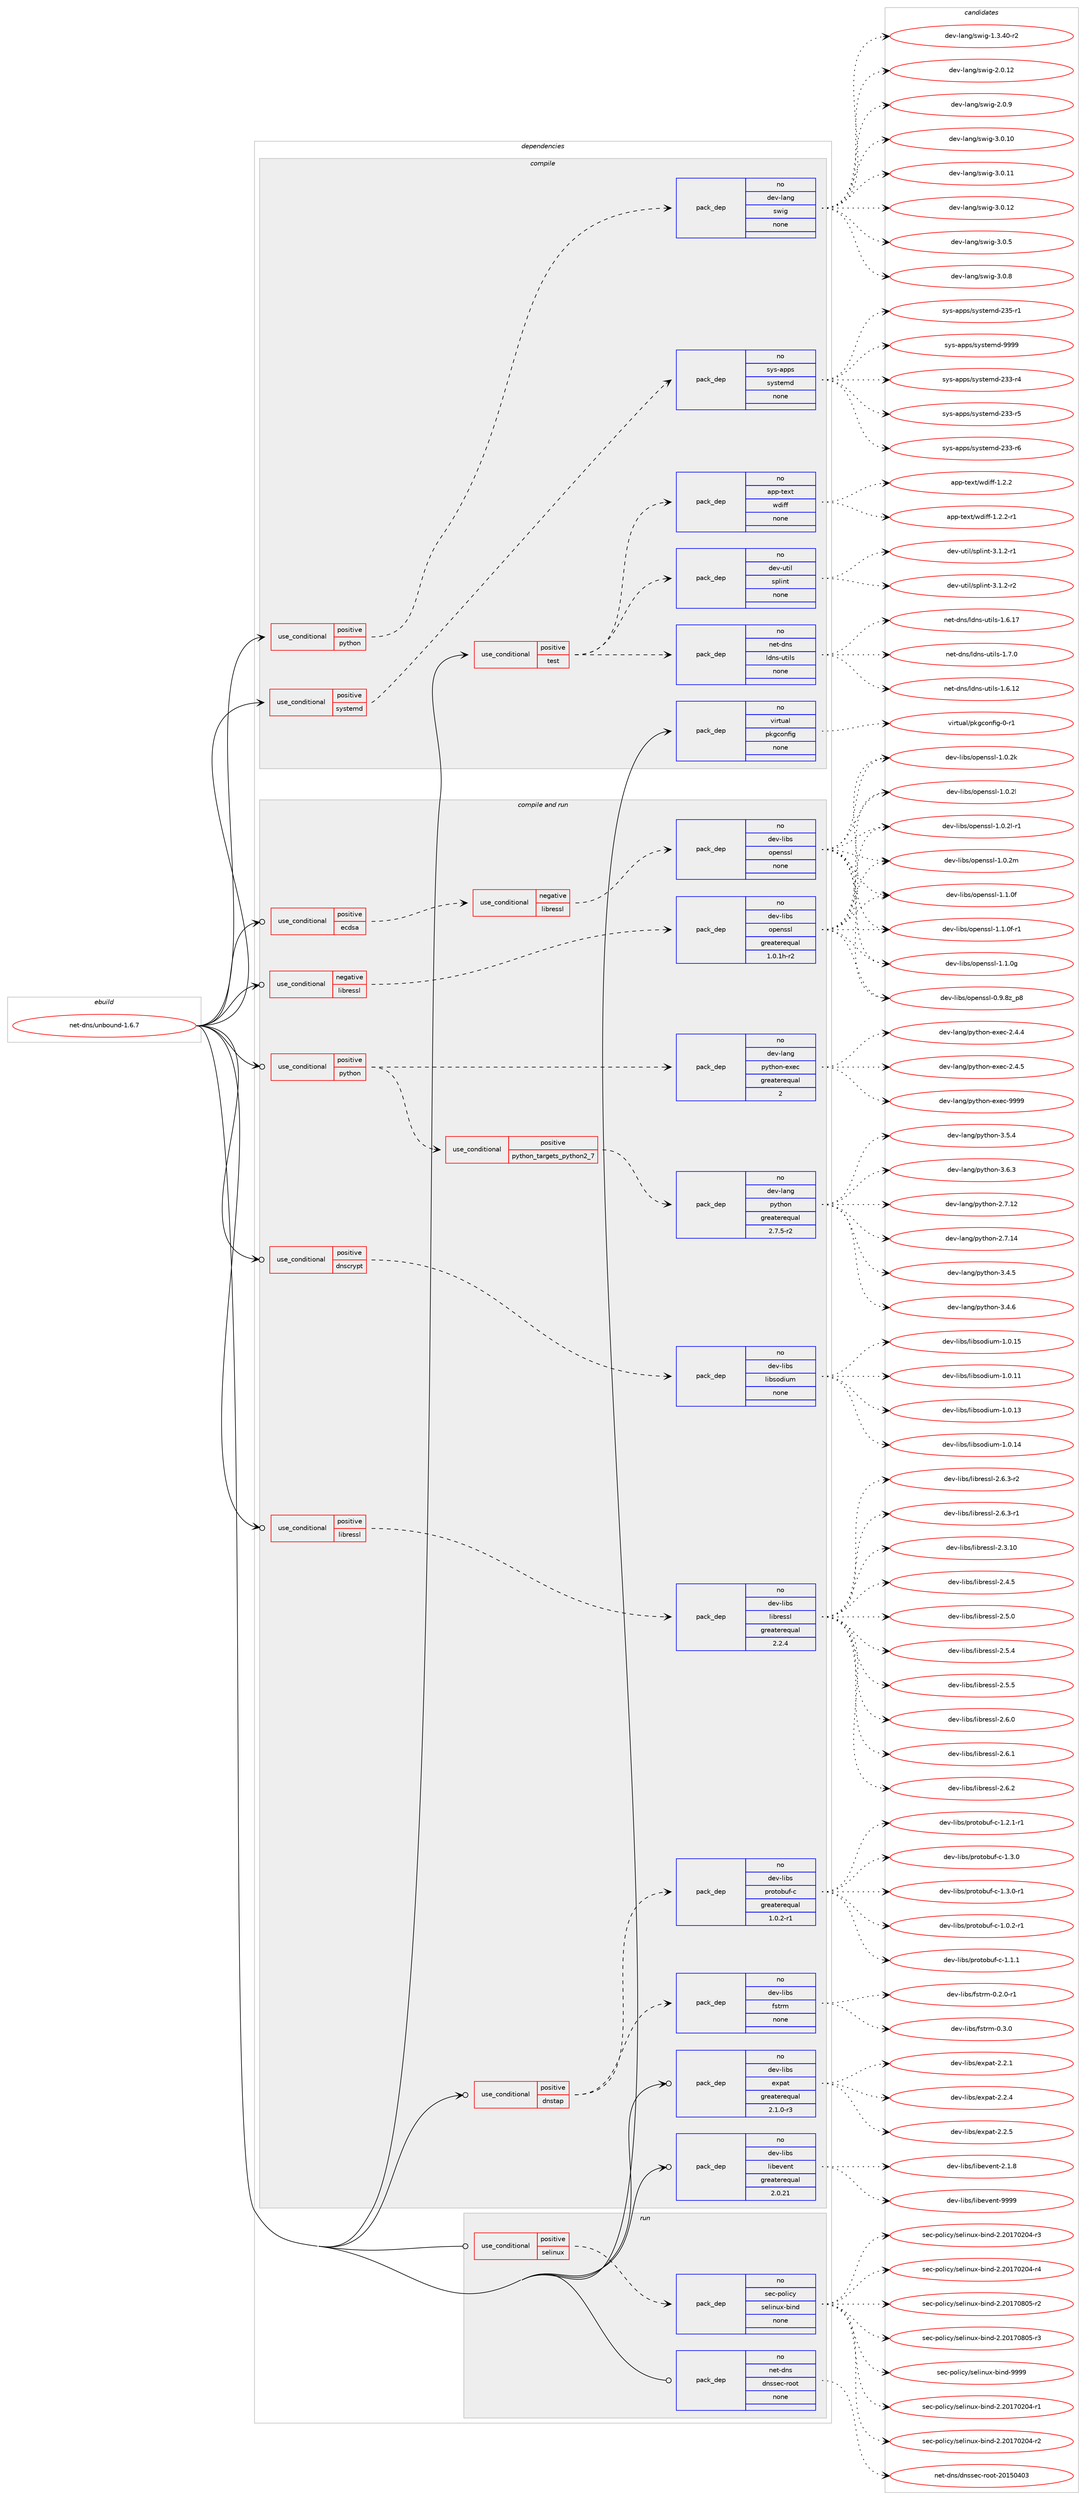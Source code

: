 digraph prolog {

# *************
# Graph options
# *************

newrank=true;
concentrate=true;
compound=true;
graph [rankdir=LR,fontname=Helvetica,fontsize=10,ranksep=1.5];#, ranksep=2.5, nodesep=0.2];
edge  [arrowhead=vee];
node  [fontname=Helvetica,fontsize=10];

# **********
# The ebuild
# **********

subgraph cluster_leftcol {
color=gray;
rank=same;
label=<<i>ebuild</i>>;
id [label="net-dns/unbound-1.6.7", color=red, width=4, href="../net-dns/unbound-1.6.7.svg"];
}

# ****************
# The dependencies
# ****************

subgraph cluster_midcol {
color=gray;
label=<<i>dependencies</i>>;
subgraph cluster_compile {
fillcolor="#eeeeee";
style=filled;
label=<<i>compile</i>>;
subgraph cond181 {
dependency478 [label=<<TABLE BORDER="0" CELLBORDER="1" CELLSPACING="0" CELLPADDING="4"><TR><TD ROWSPAN="3" CELLPADDING="10">use_conditional</TD></TR><TR><TD>positive</TD></TR><TR><TD>python</TD></TR></TABLE>>, shape=none, color=red];
subgraph pack290 {
dependency479 [label=<<TABLE BORDER="0" CELLBORDER="1" CELLSPACING="0" CELLPADDING="4" WIDTH="220"><TR><TD ROWSPAN="6" CELLPADDING="30">pack_dep</TD></TR><TR><TD WIDTH="110">no</TD></TR><TR><TD>dev-lang</TD></TR><TR><TD>swig</TD></TR><TR><TD>none</TD></TR><TR><TD></TD></TR></TABLE>>, shape=none, color=blue];
}
dependency478:e -> dependency479:w [weight=20,style="dashed",arrowhead="vee"];
}
id:e -> dependency478:w [weight=20,style="solid",arrowhead="vee"];
subgraph cond182 {
dependency480 [label=<<TABLE BORDER="0" CELLBORDER="1" CELLSPACING="0" CELLPADDING="4"><TR><TD ROWSPAN="3" CELLPADDING="10">use_conditional</TD></TR><TR><TD>positive</TD></TR><TR><TD>systemd</TD></TR></TABLE>>, shape=none, color=red];
subgraph pack291 {
dependency481 [label=<<TABLE BORDER="0" CELLBORDER="1" CELLSPACING="0" CELLPADDING="4" WIDTH="220"><TR><TD ROWSPAN="6" CELLPADDING="30">pack_dep</TD></TR><TR><TD WIDTH="110">no</TD></TR><TR><TD>sys-apps</TD></TR><TR><TD>systemd</TD></TR><TR><TD>none</TD></TR><TR><TD></TD></TR></TABLE>>, shape=none, color=blue];
}
dependency480:e -> dependency481:w [weight=20,style="dashed",arrowhead="vee"];
}
id:e -> dependency480:w [weight=20,style="solid",arrowhead="vee"];
subgraph cond183 {
dependency482 [label=<<TABLE BORDER="0" CELLBORDER="1" CELLSPACING="0" CELLPADDING="4"><TR><TD ROWSPAN="3" CELLPADDING="10">use_conditional</TD></TR><TR><TD>positive</TD></TR><TR><TD>test</TD></TR></TABLE>>, shape=none, color=red];
subgraph pack292 {
dependency483 [label=<<TABLE BORDER="0" CELLBORDER="1" CELLSPACING="0" CELLPADDING="4" WIDTH="220"><TR><TD ROWSPAN="6" CELLPADDING="30">pack_dep</TD></TR><TR><TD WIDTH="110">no</TD></TR><TR><TD>net-dns</TD></TR><TR><TD>ldns-utils</TD></TR><TR><TD>none</TD></TR><TR><TD></TD></TR></TABLE>>, shape=none, color=blue];
}
dependency482:e -> dependency483:w [weight=20,style="dashed",arrowhead="vee"];
subgraph pack293 {
dependency484 [label=<<TABLE BORDER="0" CELLBORDER="1" CELLSPACING="0" CELLPADDING="4" WIDTH="220"><TR><TD ROWSPAN="6" CELLPADDING="30">pack_dep</TD></TR><TR><TD WIDTH="110">no</TD></TR><TR><TD>dev-util</TD></TR><TR><TD>splint</TD></TR><TR><TD>none</TD></TR><TR><TD></TD></TR></TABLE>>, shape=none, color=blue];
}
dependency482:e -> dependency484:w [weight=20,style="dashed",arrowhead="vee"];
subgraph pack294 {
dependency485 [label=<<TABLE BORDER="0" CELLBORDER="1" CELLSPACING="0" CELLPADDING="4" WIDTH="220"><TR><TD ROWSPAN="6" CELLPADDING="30">pack_dep</TD></TR><TR><TD WIDTH="110">no</TD></TR><TR><TD>app-text</TD></TR><TR><TD>wdiff</TD></TR><TR><TD>none</TD></TR><TR><TD></TD></TR></TABLE>>, shape=none, color=blue];
}
dependency482:e -> dependency485:w [weight=20,style="dashed",arrowhead="vee"];
}
id:e -> dependency482:w [weight=20,style="solid",arrowhead="vee"];
subgraph pack295 {
dependency486 [label=<<TABLE BORDER="0" CELLBORDER="1" CELLSPACING="0" CELLPADDING="4" WIDTH="220"><TR><TD ROWSPAN="6" CELLPADDING="30">pack_dep</TD></TR><TR><TD WIDTH="110">no</TD></TR><TR><TD>virtual</TD></TR><TR><TD>pkgconfig</TD></TR><TR><TD>none</TD></TR><TR><TD></TD></TR></TABLE>>, shape=none, color=blue];
}
id:e -> dependency486:w [weight=20,style="solid",arrowhead="vee"];
}
subgraph cluster_compileandrun {
fillcolor="#eeeeee";
style=filled;
label=<<i>compile and run</i>>;
subgraph cond184 {
dependency487 [label=<<TABLE BORDER="0" CELLBORDER="1" CELLSPACING="0" CELLPADDING="4"><TR><TD ROWSPAN="3" CELLPADDING="10">use_conditional</TD></TR><TR><TD>negative</TD></TR><TR><TD>libressl</TD></TR></TABLE>>, shape=none, color=red];
subgraph pack296 {
dependency488 [label=<<TABLE BORDER="0" CELLBORDER="1" CELLSPACING="0" CELLPADDING="4" WIDTH="220"><TR><TD ROWSPAN="6" CELLPADDING="30">pack_dep</TD></TR><TR><TD WIDTH="110">no</TD></TR><TR><TD>dev-libs</TD></TR><TR><TD>openssl</TD></TR><TR><TD>greaterequal</TD></TR><TR><TD>1.0.1h-r2</TD></TR></TABLE>>, shape=none, color=blue];
}
dependency487:e -> dependency488:w [weight=20,style="dashed",arrowhead="vee"];
}
id:e -> dependency487:w [weight=20,style="solid",arrowhead="odotvee"];
subgraph cond185 {
dependency489 [label=<<TABLE BORDER="0" CELLBORDER="1" CELLSPACING="0" CELLPADDING="4"><TR><TD ROWSPAN="3" CELLPADDING="10">use_conditional</TD></TR><TR><TD>positive</TD></TR><TR><TD>dnscrypt</TD></TR></TABLE>>, shape=none, color=red];
subgraph pack297 {
dependency490 [label=<<TABLE BORDER="0" CELLBORDER="1" CELLSPACING="0" CELLPADDING="4" WIDTH="220"><TR><TD ROWSPAN="6" CELLPADDING="30">pack_dep</TD></TR><TR><TD WIDTH="110">no</TD></TR><TR><TD>dev-libs</TD></TR><TR><TD>libsodium</TD></TR><TR><TD>none</TD></TR><TR><TD></TD></TR></TABLE>>, shape=none, color=blue];
}
dependency489:e -> dependency490:w [weight=20,style="dashed",arrowhead="vee"];
}
id:e -> dependency489:w [weight=20,style="solid",arrowhead="odotvee"];
subgraph cond186 {
dependency491 [label=<<TABLE BORDER="0" CELLBORDER="1" CELLSPACING="0" CELLPADDING="4"><TR><TD ROWSPAN="3" CELLPADDING="10">use_conditional</TD></TR><TR><TD>positive</TD></TR><TR><TD>dnstap</TD></TR></TABLE>>, shape=none, color=red];
subgraph pack298 {
dependency492 [label=<<TABLE BORDER="0" CELLBORDER="1" CELLSPACING="0" CELLPADDING="4" WIDTH="220"><TR><TD ROWSPAN="6" CELLPADDING="30">pack_dep</TD></TR><TR><TD WIDTH="110">no</TD></TR><TR><TD>dev-libs</TD></TR><TR><TD>fstrm</TD></TR><TR><TD>none</TD></TR><TR><TD></TD></TR></TABLE>>, shape=none, color=blue];
}
dependency491:e -> dependency492:w [weight=20,style="dashed",arrowhead="vee"];
subgraph pack299 {
dependency493 [label=<<TABLE BORDER="0" CELLBORDER="1" CELLSPACING="0" CELLPADDING="4" WIDTH="220"><TR><TD ROWSPAN="6" CELLPADDING="30">pack_dep</TD></TR><TR><TD WIDTH="110">no</TD></TR><TR><TD>dev-libs</TD></TR><TR><TD>protobuf-c</TD></TR><TR><TD>greaterequal</TD></TR><TR><TD>1.0.2-r1</TD></TR></TABLE>>, shape=none, color=blue];
}
dependency491:e -> dependency493:w [weight=20,style="dashed",arrowhead="vee"];
}
id:e -> dependency491:w [weight=20,style="solid",arrowhead="odotvee"];
subgraph cond187 {
dependency494 [label=<<TABLE BORDER="0" CELLBORDER="1" CELLSPACING="0" CELLPADDING="4"><TR><TD ROWSPAN="3" CELLPADDING="10">use_conditional</TD></TR><TR><TD>positive</TD></TR><TR><TD>ecdsa</TD></TR></TABLE>>, shape=none, color=red];
subgraph cond188 {
dependency495 [label=<<TABLE BORDER="0" CELLBORDER="1" CELLSPACING="0" CELLPADDING="4"><TR><TD ROWSPAN="3" CELLPADDING="10">use_conditional</TD></TR><TR><TD>negative</TD></TR><TR><TD>libressl</TD></TR></TABLE>>, shape=none, color=red];
subgraph pack300 {
dependency496 [label=<<TABLE BORDER="0" CELLBORDER="1" CELLSPACING="0" CELLPADDING="4" WIDTH="220"><TR><TD ROWSPAN="6" CELLPADDING="30">pack_dep</TD></TR><TR><TD WIDTH="110">no</TD></TR><TR><TD>dev-libs</TD></TR><TR><TD>openssl</TD></TR><TR><TD>none</TD></TR><TR><TD></TD></TR></TABLE>>, shape=none, color=blue];
}
dependency495:e -> dependency496:w [weight=20,style="dashed",arrowhead="vee"];
}
dependency494:e -> dependency495:w [weight=20,style="dashed",arrowhead="vee"];
}
id:e -> dependency494:w [weight=20,style="solid",arrowhead="odotvee"];
subgraph cond189 {
dependency497 [label=<<TABLE BORDER="0" CELLBORDER="1" CELLSPACING="0" CELLPADDING="4"><TR><TD ROWSPAN="3" CELLPADDING="10">use_conditional</TD></TR><TR><TD>positive</TD></TR><TR><TD>libressl</TD></TR></TABLE>>, shape=none, color=red];
subgraph pack301 {
dependency498 [label=<<TABLE BORDER="0" CELLBORDER="1" CELLSPACING="0" CELLPADDING="4" WIDTH="220"><TR><TD ROWSPAN="6" CELLPADDING="30">pack_dep</TD></TR><TR><TD WIDTH="110">no</TD></TR><TR><TD>dev-libs</TD></TR><TR><TD>libressl</TD></TR><TR><TD>greaterequal</TD></TR><TR><TD>2.2.4</TD></TR></TABLE>>, shape=none, color=blue];
}
dependency497:e -> dependency498:w [weight=20,style="dashed",arrowhead="vee"];
}
id:e -> dependency497:w [weight=20,style="solid",arrowhead="odotvee"];
subgraph cond190 {
dependency499 [label=<<TABLE BORDER="0" CELLBORDER="1" CELLSPACING="0" CELLPADDING="4"><TR><TD ROWSPAN="3" CELLPADDING="10">use_conditional</TD></TR><TR><TD>positive</TD></TR><TR><TD>python</TD></TR></TABLE>>, shape=none, color=red];
subgraph cond191 {
dependency500 [label=<<TABLE BORDER="0" CELLBORDER="1" CELLSPACING="0" CELLPADDING="4"><TR><TD ROWSPAN="3" CELLPADDING="10">use_conditional</TD></TR><TR><TD>positive</TD></TR><TR><TD>python_targets_python2_7</TD></TR></TABLE>>, shape=none, color=red];
subgraph pack302 {
dependency501 [label=<<TABLE BORDER="0" CELLBORDER="1" CELLSPACING="0" CELLPADDING="4" WIDTH="220"><TR><TD ROWSPAN="6" CELLPADDING="30">pack_dep</TD></TR><TR><TD WIDTH="110">no</TD></TR><TR><TD>dev-lang</TD></TR><TR><TD>python</TD></TR><TR><TD>greaterequal</TD></TR><TR><TD>2.7.5-r2</TD></TR></TABLE>>, shape=none, color=blue];
}
dependency500:e -> dependency501:w [weight=20,style="dashed",arrowhead="vee"];
}
dependency499:e -> dependency500:w [weight=20,style="dashed",arrowhead="vee"];
subgraph pack303 {
dependency502 [label=<<TABLE BORDER="0" CELLBORDER="1" CELLSPACING="0" CELLPADDING="4" WIDTH="220"><TR><TD ROWSPAN="6" CELLPADDING="30">pack_dep</TD></TR><TR><TD WIDTH="110">no</TD></TR><TR><TD>dev-lang</TD></TR><TR><TD>python-exec</TD></TR><TR><TD>greaterequal</TD></TR><TR><TD>2</TD></TR></TABLE>>, shape=none, color=blue];
}
dependency499:e -> dependency502:w [weight=20,style="dashed",arrowhead="vee"];
}
id:e -> dependency499:w [weight=20,style="solid",arrowhead="odotvee"];
subgraph pack304 {
dependency503 [label=<<TABLE BORDER="0" CELLBORDER="1" CELLSPACING="0" CELLPADDING="4" WIDTH="220"><TR><TD ROWSPAN="6" CELLPADDING="30">pack_dep</TD></TR><TR><TD WIDTH="110">no</TD></TR><TR><TD>dev-libs</TD></TR><TR><TD>expat</TD></TR><TR><TD>greaterequal</TD></TR><TR><TD>2.1.0-r3</TD></TR></TABLE>>, shape=none, color=blue];
}
id:e -> dependency503:w [weight=20,style="solid",arrowhead="odotvee"];
subgraph pack305 {
dependency504 [label=<<TABLE BORDER="0" CELLBORDER="1" CELLSPACING="0" CELLPADDING="4" WIDTH="220"><TR><TD ROWSPAN="6" CELLPADDING="30">pack_dep</TD></TR><TR><TD WIDTH="110">no</TD></TR><TR><TD>dev-libs</TD></TR><TR><TD>libevent</TD></TR><TR><TD>greaterequal</TD></TR><TR><TD>2.0.21</TD></TR></TABLE>>, shape=none, color=blue];
}
id:e -> dependency504:w [weight=20,style="solid",arrowhead="odotvee"];
}
subgraph cluster_run {
fillcolor="#eeeeee";
style=filled;
label=<<i>run</i>>;
subgraph cond192 {
dependency505 [label=<<TABLE BORDER="0" CELLBORDER="1" CELLSPACING="0" CELLPADDING="4"><TR><TD ROWSPAN="3" CELLPADDING="10">use_conditional</TD></TR><TR><TD>positive</TD></TR><TR><TD>selinux</TD></TR></TABLE>>, shape=none, color=red];
subgraph pack306 {
dependency506 [label=<<TABLE BORDER="0" CELLBORDER="1" CELLSPACING="0" CELLPADDING="4" WIDTH="220"><TR><TD ROWSPAN="6" CELLPADDING="30">pack_dep</TD></TR><TR><TD WIDTH="110">no</TD></TR><TR><TD>sec-policy</TD></TR><TR><TD>selinux-bind</TD></TR><TR><TD>none</TD></TR><TR><TD></TD></TR></TABLE>>, shape=none, color=blue];
}
dependency505:e -> dependency506:w [weight=20,style="dashed",arrowhead="vee"];
}
id:e -> dependency505:w [weight=20,style="solid",arrowhead="odot"];
subgraph pack307 {
dependency507 [label=<<TABLE BORDER="0" CELLBORDER="1" CELLSPACING="0" CELLPADDING="4" WIDTH="220"><TR><TD ROWSPAN="6" CELLPADDING="30">pack_dep</TD></TR><TR><TD WIDTH="110">no</TD></TR><TR><TD>net-dns</TD></TR><TR><TD>dnssec-root</TD></TR><TR><TD>none</TD></TR><TR><TD></TD></TR></TABLE>>, shape=none, color=blue];
}
id:e -> dependency507:w [weight=20,style="solid",arrowhead="odot"];
}
}

# **************
# The candidates
# **************

subgraph cluster_choices {
rank=same;
color=gray;
label=<<i>candidates</i>>;

subgraph choice290 {
color=black;
nodesep=1;
choice100101118451089711010347115119105103454946514652484511450 [label="dev-lang/swig-1.3.40-r2", color=red, width=4,href="../dev-lang/swig-1.3.40-r2.svg"];
choice10010111845108971101034711511910510345504648464950 [label="dev-lang/swig-2.0.12", color=red, width=4,href="../dev-lang/swig-2.0.12.svg"];
choice100101118451089711010347115119105103455046484657 [label="dev-lang/swig-2.0.9", color=red, width=4,href="../dev-lang/swig-2.0.9.svg"];
choice10010111845108971101034711511910510345514648464948 [label="dev-lang/swig-3.0.10", color=red, width=4,href="../dev-lang/swig-3.0.10.svg"];
choice10010111845108971101034711511910510345514648464949 [label="dev-lang/swig-3.0.11", color=red, width=4,href="../dev-lang/swig-3.0.11.svg"];
choice10010111845108971101034711511910510345514648464950 [label="dev-lang/swig-3.0.12", color=red, width=4,href="../dev-lang/swig-3.0.12.svg"];
choice100101118451089711010347115119105103455146484653 [label="dev-lang/swig-3.0.5", color=red, width=4,href="../dev-lang/swig-3.0.5.svg"];
choice100101118451089711010347115119105103455146484656 [label="dev-lang/swig-3.0.8", color=red, width=4,href="../dev-lang/swig-3.0.8.svg"];
dependency479:e -> choice100101118451089711010347115119105103454946514652484511450:w [style=dotted,weight="100"];
dependency479:e -> choice10010111845108971101034711511910510345504648464950:w [style=dotted,weight="100"];
dependency479:e -> choice100101118451089711010347115119105103455046484657:w [style=dotted,weight="100"];
dependency479:e -> choice10010111845108971101034711511910510345514648464948:w [style=dotted,weight="100"];
dependency479:e -> choice10010111845108971101034711511910510345514648464949:w [style=dotted,weight="100"];
dependency479:e -> choice10010111845108971101034711511910510345514648464950:w [style=dotted,weight="100"];
dependency479:e -> choice100101118451089711010347115119105103455146484653:w [style=dotted,weight="100"];
dependency479:e -> choice100101118451089711010347115119105103455146484656:w [style=dotted,weight="100"];
}
subgraph choice291 {
color=black;
nodesep=1;
choice115121115459711211211547115121115116101109100455051514511452 [label="sys-apps/systemd-233-r4", color=red, width=4,href="../sys-apps/systemd-233-r4.svg"];
choice115121115459711211211547115121115116101109100455051514511453 [label="sys-apps/systemd-233-r5", color=red, width=4,href="../sys-apps/systemd-233-r5.svg"];
choice115121115459711211211547115121115116101109100455051514511454 [label="sys-apps/systemd-233-r6", color=red, width=4,href="../sys-apps/systemd-233-r6.svg"];
choice115121115459711211211547115121115116101109100455051534511449 [label="sys-apps/systemd-235-r1", color=red, width=4,href="../sys-apps/systemd-235-r1.svg"];
choice1151211154597112112115471151211151161011091004557575757 [label="sys-apps/systemd-9999", color=red, width=4,href="../sys-apps/systemd-9999.svg"];
dependency481:e -> choice115121115459711211211547115121115116101109100455051514511452:w [style=dotted,weight="100"];
dependency481:e -> choice115121115459711211211547115121115116101109100455051514511453:w [style=dotted,weight="100"];
dependency481:e -> choice115121115459711211211547115121115116101109100455051514511454:w [style=dotted,weight="100"];
dependency481:e -> choice115121115459711211211547115121115116101109100455051534511449:w [style=dotted,weight="100"];
dependency481:e -> choice1151211154597112112115471151211151161011091004557575757:w [style=dotted,weight="100"];
}
subgraph choice292 {
color=black;
nodesep=1;
choice11010111645100110115471081001101154511711610510811545494654464950 [label="net-dns/ldns-utils-1.6.12", color=red, width=4,href="../net-dns/ldns-utils-1.6.12.svg"];
choice11010111645100110115471081001101154511711610510811545494654464955 [label="net-dns/ldns-utils-1.6.17", color=red, width=4,href="../net-dns/ldns-utils-1.6.17.svg"];
choice110101116451001101154710810011011545117116105108115454946554648 [label="net-dns/ldns-utils-1.7.0", color=red, width=4,href="../net-dns/ldns-utils-1.7.0.svg"];
dependency483:e -> choice11010111645100110115471081001101154511711610510811545494654464950:w [style=dotted,weight="100"];
dependency483:e -> choice11010111645100110115471081001101154511711610510811545494654464955:w [style=dotted,weight="100"];
dependency483:e -> choice110101116451001101154710810011011545117116105108115454946554648:w [style=dotted,weight="100"];
}
subgraph choice293 {
color=black;
nodesep=1;
choice10010111845117116105108471151121081051101164551464946504511449 [label="dev-util/splint-3.1.2-r1", color=red, width=4,href="../dev-util/splint-3.1.2-r1.svg"];
choice10010111845117116105108471151121081051101164551464946504511450 [label="dev-util/splint-3.1.2-r2", color=red, width=4,href="../dev-util/splint-3.1.2-r2.svg"];
dependency484:e -> choice10010111845117116105108471151121081051101164551464946504511449:w [style=dotted,weight="100"];
dependency484:e -> choice10010111845117116105108471151121081051101164551464946504511450:w [style=dotted,weight="100"];
}
subgraph choice294 {
color=black;
nodesep=1;
choice971121124511610112011647119100105102102454946504650 [label="app-text/wdiff-1.2.2", color=red, width=4,href="../app-text/wdiff-1.2.2.svg"];
choice9711211245116101120116471191001051021024549465046504511449 [label="app-text/wdiff-1.2.2-r1", color=red, width=4,href="../app-text/wdiff-1.2.2-r1.svg"];
dependency485:e -> choice971121124511610112011647119100105102102454946504650:w [style=dotted,weight="100"];
dependency485:e -> choice9711211245116101120116471191001051021024549465046504511449:w [style=dotted,weight="100"];
}
subgraph choice295 {
color=black;
nodesep=1;
choice11810511411611797108471121071039911111010210510345484511449 [label="virtual/pkgconfig-0-r1", color=red, width=4,href="../virtual/pkgconfig-0-r1.svg"];
dependency486:e -> choice11810511411611797108471121071039911111010210510345484511449:w [style=dotted,weight="100"];
}
subgraph choice296 {
color=black;
nodesep=1;
choice1001011184510810598115471111121011101151151084548465746561229511256 [label="dev-libs/openssl-0.9.8z_p8", color=red, width=4,href="../dev-libs/openssl-0.9.8z_p8.svg"];
choice100101118451081059811547111112101110115115108454946484650107 [label="dev-libs/openssl-1.0.2k", color=red, width=4,href="../dev-libs/openssl-1.0.2k.svg"];
choice100101118451081059811547111112101110115115108454946484650108 [label="dev-libs/openssl-1.0.2l", color=red, width=4,href="../dev-libs/openssl-1.0.2l.svg"];
choice1001011184510810598115471111121011101151151084549464846501084511449 [label="dev-libs/openssl-1.0.2l-r1", color=red, width=4,href="../dev-libs/openssl-1.0.2l-r1.svg"];
choice100101118451081059811547111112101110115115108454946484650109 [label="dev-libs/openssl-1.0.2m", color=red, width=4,href="../dev-libs/openssl-1.0.2m.svg"];
choice100101118451081059811547111112101110115115108454946494648102 [label="dev-libs/openssl-1.1.0f", color=red, width=4,href="../dev-libs/openssl-1.1.0f.svg"];
choice1001011184510810598115471111121011101151151084549464946481024511449 [label="dev-libs/openssl-1.1.0f-r1", color=red, width=4,href="../dev-libs/openssl-1.1.0f-r1.svg"];
choice100101118451081059811547111112101110115115108454946494648103 [label="dev-libs/openssl-1.1.0g", color=red, width=4,href="../dev-libs/openssl-1.1.0g.svg"];
dependency488:e -> choice1001011184510810598115471111121011101151151084548465746561229511256:w [style=dotted,weight="100"];
dependency488:e -> choice100101118451081059811547111112101110115115108454946484650107:w [style=dotted,weight="100"];
dependency488:e -> choice100101118451081059811547111112101110115115108454946484650108:w [style=dotted,weight="100"];
dependency488:e -> choice1001011184510810598115471111121011101151151084549464846501084511449:w [style=dotted,weight="100"];
dependency488:e -> choice100101118451081059811547111112101110115115108454946484650109:w [style=dotted,weight="100"];
dependency488:e -> choice100101118451081059811547111112101110115115108454946494648102:w [style=dotted,weight="100"];
dependency488:e -> choice1001011184510810598115471111121011101151151084549464946481024511449:w [style=dotted,weight="100"];
dependency488:e -> choice100101118451081059811547111112101110115115108454946494648103:w [style=dotted,weight="100"];
}
subgraph choice297 {
color=black;
nodesep=1;
choice1001011184510810598115471081059811511110010511710945494648464949 [label="dev-libs/libsodium-1.0.11", color=red, width=4,href="../dev-libs/libsodium-1.0.11.svg"];
choice1001011184510810598115471081059811511110010511710945494648464951 [label="dev-libs/libsodium-1.0.13", color=red, width=4,href="../dev-libs/libsodium-1.0.13.svg"];
choice1001011184510810598115471081059811511110010511710945494648464952 [label="dev-libs/libsodium-1.0.14", color=red, width=4,href="../dev-libs/libsodium-1.0.14.svg"];
choice1001011184510810598115471081059811511110010511710945494648464953 [label="dev-libs/libsodium-1.0.15", color=red, width=4,href="../dev-libs/libsodium-1.0.15.svg"];
dependency490:e -> choice1001011184510810598115471081059811511110010511710945494648464949:w [style=dotted,weight="100"];
dependency490:e -> choice1001011184510810598115471081059811511110010511710945494648464951:w [style=dotted,weight="100"];
dependency490:e -> choice1001011184510810598115471081059811511110010511710945494648464952:w [style=dotted,weight="100"];
dependency490:e -> choice1001011184510810598115471081059811511110010511710945494648464953:w [style=dotted,weight="100"];
}
subgraph choice298 {
color=black;
nodesep=1;
choice1001011184510810598115471021151161141094548465046484511449 [label="dev-libs/fstrm-0.2.0-r1", color=red, width=4,href="../dev-libs/fstrm-0.2.0-r1.svg"];
choice100101118451081059811547102115116114109454846514648 [label="dev-libs/fstrm-0.3.0", color=red, width=4,href="../dev-libs/fstrm-0.3.0.svg"];
dependency492:e -> choice1001011184510810598115471021151161141094548465046484511449:w [style=dotted,weight="100"];
dependency492:e -> choice100101118451081059811547102115116114109454846514648:w [style=dotted,weight="100"];
}
subgraph choice299 {
color=black;
nodesep=1;
choice1001011184510810598115471121141111161119811710245994549464846504511449 [label="dev-libs/protobuf-c-1.0.2-r1", color=red, width=4,href="../dev-libs/protobuf-c-1.0.2-r1.svg"];
choice100101118451081059811547112114111116111981171024599454946494649 [label="dev-libs/protobuf-c-1.1.1", color=red, width=4,href="../dev-libs/protobuf-c-1.1.1.svg"];
choice1001011184510810598115471121141111161119811710245994549465046494511449 [label="dev-libs/protobuf-c-1.2.1-r1", color=red, width=4,href="../dev-libs/protobuf-c-1.2.1-r1.svg"];
choice100101118451081059811547112114111116111981171024599454946514648 [label="dev-libs/protobuf-c-1.3.0", color=red, width=4,href="../dev-libs/protobuf-c-1.3.0.svg"];
choice1001011184510810598115471121141111161119811710245994549465146484511449 [label="dev-libs/protobuf-c-1.3.0-r1", color=red, width=4,href="../dev-libs/protobuf-c-1.3.0-r1.svg"];
dependency493:e -> choice1001011184510810598115471121141111161119811710245994549464846504511449:w [style=dotted,weight="100"];
dependency493:e -> choice100101118451081059811547112114111116111981171024599454946494649:w [style=dotted,weight="100"];
dependency493:e -> choice1001011184510810598115471121141111161119811710245994549465046494511449:w [style=dotted,weight="100"];
dependency493:e -> choice100101118451081059811547112114111116111981171024599454946514648:w [style=dotted,weight="100"];
dependency493:e -> choice1001011184510810598115471121141111161119811710245994549465146484511449:w [style=dotted,weight="100"];
}
subgraph choice300 {
color=black;
nodesep=1;
choice1001011184510810598115471111121011101151151084548465746561229511256 [label="dev-libs/openssl-0.9.8z_p8", color=red, width=4,href="../dev-libs/openssl-0.9.8z_p8.svg"];
choice100101118451081059811547111112101110115115108454946484650107 [label="dev-libs/openssl-1.0.2k", color=red, width=4,href="../dev-libs/openssl-1.0.2k.svg"];
choice100101118451081059811547111112101110115115108454946484650108 [label="dev-libs/openssl-1.0.2l", color=red, width=4,href="../dev-libs/openssl-1.0.2l.svg"];
choice1001011184510810598115471111121011101151151084549464846501084511449 [label="dev-libs/openssl-1.0.2l-r1", color=red, width=4,href="../dev-libs/openssl-1.0.2l-r1.svg"];
choice100101118451081059811547111112101110115115108454946484650109 [label="dev-libs/openssl-1.0.2m", color=red, width=4,href="../dev-libs/openssl-1.0.2m.svg"];
choice100101118451081059811547111112101110115115108454946494648102 [label="dev-libs/openssl-1.1.0f", color=red, width=4,href="../dev-libs/openssl-1.1.0f.svg"];
choice1001011184510810598115471111121011101151151084549464946481024511449 [label="dev-libs/openssl-1.1.0f-r1", color=red, width=4,href="../dev-libs/openssl-1.1.0f-r1.svg"];
choice100101118451081059811547111112101110115115108454946494648103 [label="dev-libs/openssl-1.1.0g", color=red, width=4,href="../dev-libs/openssl-1.1.0g.svg"];
dependency496:e -> choice1001011184510810598115471111121011101151151084548465746561229511256:w [style=dotted,weight="100"];
dependency496:e -> choice100101118451081059811547111112101110115115108454946484650107:w [style=dotted,weight="100"];
dependency496:e -> choice100101118451081059811547111112101110115115108454946484650108:w [style=dotted,weight="100"];
dependency496:e -> choice1001011184510810598115471111121011101151151084549464846501084511449:w [style=dotted,weight="100"];
dependency496:e -> choice100101118451081059811547111112101110115115108454946484650109:w [style=dotted,weight="100"];
dependency496:e -> choice100101118451081059811547111112101110115115108454946494648102:w [style=dotted,weight="100"];
dependency496:e -> choice1001011184510810598115471111121011101151151084549464946481024511449:w [style=dotted,weight="100"];
dependency496:e -> choice100101118451081059811547111112101110115115108454946494648103:w [style=dotted,weight="100"];
}
subgraph choice301 {
color=black;
nodesep=1;
choice100101118451081059811547108105981141011151151084550465446514511449 [label="dev-libs/libressl-2.6.3-r1", color=red, width=4,href="../dev-libs/libressl-2.6.3-r1.svg"];
choice1001011184510810598115471081059811410111511510845504651464948 [label="dev-libs/libressl-2.3.10", color=red, width=4,href="../dev-libs/libressl-2.3.10.svg"];
choice10010111845108105981154710810598114101115115108455046524653 [label="dev-libs/libressl-2.4.5", color=red, width=4,href="../dev-libs/libressl-2.4.5.svg"];
choice10010111845108105981154710810598114101115115108455046534648 [label="dev-libs/libressl-2.5.0", color=red, width=4,href="../dev-libs/libressl-2.5.0.svg"];
choice10010111845108105981154710810598114101115115108455046534652 [label="dev-libs/libressl-2.5.4", color=red, width=4,href="../dev-libs/libressl-2.5.4.svg"];
choice10010111845108105981154710810598114101115115108455046534653 [label="dev-libs/libressl-2.5.5", color=red, width=4,href="../dev-libs/libressl-2.5.5.svg"];
choice10010111845108105981154710810598114101115115108455046544648 [label="dev-libs/libressl-2.6.0", color=red, width=4,href="../dev-libs/libressl-2.6.0.svg"];
choice10010111845108105981154710810598114101115115108455046544649 [label="dev-libs/libressl-2.6.1", color=red, width=4,href="../dev-libs/libressl-2.6.1.svg"];
choice10010111845108105981154710810598114101115115108455046544650 [label="dev-libs/libressl-2.6.2", color=red, width=4,href="../dev-libs/libressl-2.6.2.svg"];
choice100101118451081059811547108105981141011151151084550465446514511450 [label="dev-libs/libressl-2.6.3-r2", color=red, width=4,href="../dev-libs/libressl-2.6.3-r2.svg"];
dependency498:e -> choice100101118451081059811547108105981141011151151084550465446514511449:w [style=dotted,weight="100"];
dependency498:e -> choice1001011184510810598115471081059811410111511510845504651464948:w [style=dotted,weight="100"];
dependency498:e -> choice10010111845108105981154710810598114101115115108455046524653:w [style=dotted,weight="100"];
dependency498:e -> choice10010111845108105981154710810598114101115115108455046534648:w [style=dotted,weight="100"];
dependency498:e -> choice10010111845108105981154710810598114101115115108455046534652:w [style=dotted,weight="100"];
dependency498:e -> choice10010111845108105981154710810598114101115115108455046534653:w [style=dotted,weight="100"];
dependency498:e -> choice10010111845108105981154710810598114101115115108455046544648:w [style=dotted,weight="100"];
dependency498:e -> choice10010111845108105981154710810598114101115115108455046544649:w [style=dotted,weight="100"];
dependency498:e -> choice10010111845108105981154710810598114101115115108455046544650:w [style=dotted,weight="100"];
dependency498:e -> choice100101118451081059811547108105981141011151151084550465446514511450:w [style=dotted,weight="100"];
}
subgraph choice302 {
color=black;
nodesep=1;
choice10010111845108971101034711212111610411111045504655464950 [label="dev-lang/python-2.7.12", color=red, width=4,href="../dev-lang/python-2.7.12.svg"];
choice10010111845108971101034711212111610411111045504655464952 [label="dev-lang/python-2.7.14", color=red, width=4,href="../dev-lang/python-2.7.14.svg"];
choice100101118451089711010347112121116104111110455146524653 [label="dev-lang/python-3.4.5", color=red, width=4,href="../dev-lang/python-3.4.5.svg"];
choice100101118451089711010347112121116104111110455146524654 [label="dev-lang/python-3.4.6", color=red, width=4,href="../dev-lang/python-3.4.6.svg"];
choice100101118451089711010347112121116104111110455146534652 [label="dev-lang/python-3.5.4", color=red, width=4,href="../dev-lang/python-3.5.4.svg"];
choice100101118451089711010347112121116104111110455146544651 [label="dev-lang/python-3.6.3", color=red, width=4,href="../dev-lang/python-3.6.3.svg"];
dependency501:e -> choice10010111845108971101034711212111610411111045504655464950:w [style=dotted,weight="100"];
dependency501:e -> choice10010111845108971101034711212111610411111045504655464952:w [style=dotted,weight="100"];
dependency501:e -> choice100101118451089711010347112121116104111110455146524653:w [style=dotted,weight="100"];
dependency501:e -> choice100101118451089711010347112121116104111110455146524654:w [style=dotted,weight="100"];
dependency501:e -> choice100101118451089711010347112121116104111110455146534652:w [style=dotted,weight="100"];
dependency501:e -> choice100101118451089711010347112121116104111110455146544651:w [style=dotted,weight="100"];
}
subgraph choice303 {
color=black;
nodesep=1;
choice1001011184510897110103471121211161041111104510112010199455046524652 [label="dev-lang/python-exec-2.4.4", color=red, width=4,href="../dev-lang/python-exec-2.4.4.svg"];
choice1001011184510897110103471121211161041111104510112010199455046524653 [label="dev-lang/python-exec-2.4.5", color=red, width=4,href="../dev-lang/python-exec-2.4.5.svg"];
choice10010111845108971101034711212111610411111045101120101994557575757 [label="dev-lang/python-exec-9999", color=red, width=4,href="../dev-lang/python-exec-9999.svg"];
dependency502:e -> choice1001011184510897110103471121211161041111104510112010199455046524652:w [style=dotted,weight="100"];
dependency502:e -> choice1001011184510897110103471121211161041111104510112010199455046524653:w [style=dotted,weight="100"];
dependency502:e -> choice10010111845108971101034711212111610411111045101120101994557575757:w [style=dotted,weight="100"];
}
subgraph choice304 {
color=black;
nodesep=1;
choice10010111845108105981154710112011297116455046504649 [label="dev-libs/expat-2.2.1", color=red, width=4,href="../dev-libs/expat-2.2.1.svg"];
choice10010111845108105981154710112011297116455046504652 [label="dev-libs/expat-2.2.4", color=red, width=4,href="../dev-libs/expat-2.2.4.svg"];
choice10010111845108105981154710112011297116455046504653 [label="dev-libs/expat-2.2.5", color=red, width=4,href="../dev-libs/expat-2.2.5.svg"];
dependency503:e -> choice10010111845108105981154710112011297116455046504649:w [style=dotted,weight="100"];
dependency503:e -> choice10010111845108105981154710112011297116455046504652:w [style=dotted,weight="100"];
dependency503:e -> choice10010111845108105981154710112011297116455046504653:w [style=dotted,weight="100"];
}
subgraph choice305 {
color=black;
nodesep=1;
choice10010111845108105981154710810598101118101110116455046494656 [label="dev-libs/libevent-2.1.8", color=red, width=4,href="../dev-libs/libevent-2.1.8.svg"];
choice100101118451081059811547108105981011181011101164557575757 [label="dev-libs/libevent-9999", color=red, width=4,href="../dev-libs/libevent-9999.svg"];
dependency504:e -> choice10010111845108105981154710810598101118101110116455046494656:w [style=dotted,weight="100"];
dependency504:e -> choice100101118451081059811547108105981011181011101164557575757:w [style=dotted,weight="100"];
}
subgraph choice306 {
color=black;
nodesep=1;
choice11510199451121111081059912147115101108105110117120459810511010045504650484955485048524511449 [label="sec-policy/selinux-bind-2.20170204-r1", color=red, width=4,href="../sec-policy/selinux-bind-2.20170204-r1.svg"];
choice11510199451121111081059912147115101108105110117120459810511010045504650484955485048524511450 [label="sec-policy/selinux-bind-2.20170204-r2", color=red, width=4,href="../sec-policy/selinux-bind-2.20170204-r2.svg"];
choice11510199451121111081059912147115101108105110117120459810511010045504650484955485048524511451 [label="sec-policy/selinux-bind-2.20170204-r3", color=red, width=4,href="../sec-policy/selinux-bind-2.20170204-r3.svg"];
choice11510199451121111081059912147115101108105110117120459810511010045504650484955485048524511452 [label="sec-policy/selinux-bind-2.20170204-r4", color=red, width=4,href="../sec-policy/selinux-bind-2.20170204-r4.svg"];
choice11510199451121111081059912147115101108105110117120459810511010045504650484955485648534511450 [label="sec-policy/selinux-bind-2.20170805-r2", color=red, width=4,href="../sec-policy/selinux-bind-2.20170805-r2.svg"];
choice11510199451121111081059912147115101108105110117120459810511010045504650484955485648534511451 [label="sec-policy/selinux-bind-2.20170805-r3", color=red, width=4,href="../sec-policy/selinux-bind-2.20170805-r3.svg"];
choice1151019945112111108105991214711510110810511011712045981051101004557575757 [label="sec-policy/selinux-bind-9999", color=red, width=4,href="../sec-policy/selinux-bind-9999.svg"];
dependency506:e -> choice11510199451121111081059912147115101108105110117120459810511010045504650484955485048524511449:w [style=dotted,weight="100"];
dependency506:e -> choice11510199451121111081059912147115101108105110117120459810511010045504650484955485048524511450:w [style=dotted,weight="100"];
dependency506:e -> choice11510199451121111081059912147115101108105110117120459810511010045504650484955485048524511451:w [style=dotted,weight="100"];
dependency506:e -> choice11510199451121111081059912147115101108105110117120459810511010045504650484955485048524511452:w [style=dotted,weight="100"];
dependency506:e -> choice11510199451121111081059912147115101108105110117120459810511010045504650484955485648534511450:w [style=dotted,weight="100"];
dependency506:e -> choice11510199451121111081059912147115101108105110117120459810511010045504650484955485648534511451:w [style=dotted,weight="100"];
dependency506:e -> choice1151019945112111108105991214711510110810511011712045981051101004557575757:w [style=dotted,weight="100"];
}
subgraph choice307 {
color=black;
nodesep=1;
choice11010111645100110115471001101151151019945114111111116455048495348524851 [label="net-dns/dnssec-root-20150403", color=red, width=4,href="../net-dns/dnssec-root-20150403.svg"];
dependency507:e -> choice11010111645100110115471001101151151019945114111111116455048495348524851:w [style=dotted,weight="100"];
}
}

}
